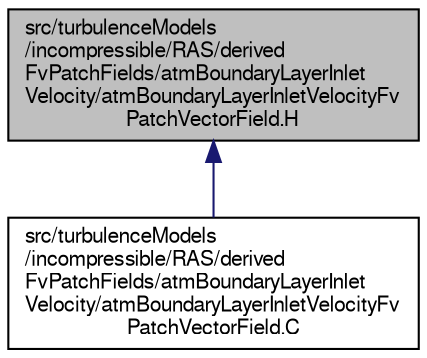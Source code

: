 digraph "src/turbulenceModels/incompressible/RAS/derivedFvPatchFields/atmBoundaryLayerInletVelocity/atmBoundaryLayerInletVelocityFvPatchVectorField.H"
{
  bgcolor="transparent";
  edge [fontname="FreeSans",fontsize="10",labelfontname="FreeSans",labelfontsize="10"];
  node [fontname="FreeSans",fontsize="10",shape=record];
  Node191 [label="src/turbulenceModels\l/incompressible/RAS/derived\lFvPatchFields/atmBoundaryLayerInlet\lVelocity/atmBoundaryLayerInletVelocityFv\lPatchVectorField.H",height=0.2,width=0.4,color="black", fillcolor="grey75", style="filled", fontcolor="black"];
  Node191 -> Node192 [dir="back",color="midnightblue",fontsize="10",style="solid",fontname="FreeSans"];
  Node192 [label="src/turbulenceModels\l/incompressible/RAS/derived\lFvPatchFields/atmBoundaryLayerInlet\lVelocity/atmBoundaryLayerInletVelocityFv\lPatchVectorField.C",height=0.2,width=0.4,color="black",URL="$a40328.html"];
}

